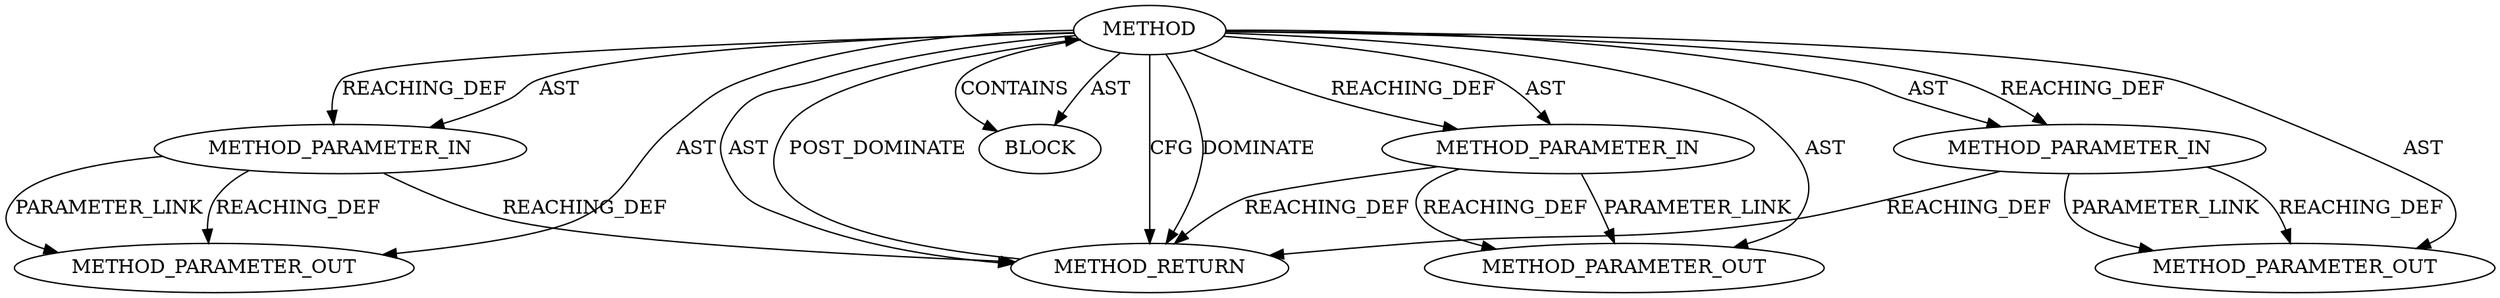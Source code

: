 digraph {
  12417 [label=METHOD AST_PARENT_TYPE="NAMESPACE_BLOCK" AST_PARENT_FULL_NAME="<global>" ORDER=0 CODE="<empty>" FULL_NAME="crypto_aead_setkey" IS_EXTERNAL=true FILENAME="<empty>" SIGNATURE="" NAME="crypto_aead_setkey"]
  12420 [label=METHOD_PARAMETER_IN ORDER=3 CODE="p3" IS_VARIADIC=false TYPE_FULL_NAME="ANY" EVALUATION_STRATEGY="BY_VALUE" INDEX=3 NAME="p3"]
  12422 [label=METHOD_RETURN ORDER=2 CODE="RET" TYPE_FULL_NAME="ANY" EVALUATION_STRATEGY="BY_VALUE"]
  12421 [label=BLOCK ORDER=1 ARGUMENT_INDEX=1 CODE="<empty>" TYPE_FULL_NAME="ANY"]
  12419 [label=METHOD_PARAMETER_IN ORDER=2 CODE="p2" IS_VARIADIC=false TYPE_FULL_NAME="ANY" EVALUATION_STRATEGY="BY_VALUE" INDEX=2 NAME="p2"]
  12418 [label=METHOD_PARAMETER_IN ORDER=1 CODE="p1" IS_VARIADIC=false TYPE_FULL_NAME="ANY" EVALUATION_STRATEGY="BY_VALUE" INDEX=1 NAME="p1"]
  13456 [label=METHOD_PARAMETER_OUT ORDER=2 CODE="p2" IS_VARIADIC=false TYPE_FULL_NAME="ANY" EVALUATION_STRATEGY="BY_VALUE" INDEX=2 NAME="p2"]
  13457 [label=METHOD_PARAMETER_OUT ORDER=3 CODE="p3" IS_VARIADIC=false TYPE_FULL_NAME="ANY" EVALUATION_STRATEGY="BY_VALUE" INDEX=3 NAME="p3"]
  13455 [label=METHOD_PARAMETER_OUT ORDER=1 CODE="p1" IS_VARIADIC=false TYPE_FULL_NAME="ANY" EVALUATION_STRATEGY="BY_VALUE" INDEX=1 NAME="p1"]
  12417 -> 12420 [label=REACHING_DEF VARIABLE=""]
  12417 -> 13457 [label=AST ]
  12417 -> 12421 [label=AST ]
  12419 -> 13456 [label=PARAMETER_LINK ]
  12418 -> 13455 [label=REACHING_DEF VARIABLE="p1"]
  12417 -> 13455 [label=AST ]
  12422 -> 12417 [label=POST_DOMINATE ]
  12417 -> 12418 [label=REACHING_DEF VARIABLE=""]
  12417 -> 12422 [label=CFG ]
  12420 -> 13457 [label=REACHING_DEF VARIABLE="p3"]
  12420 -> 12422 [label=REACHING_DEF VARIABLE="p3"]
  12417 -> 13456 [label=AST ]
  12417 -> 12418 [label=AST ]
  12418 -> 12422 [label=REACHING_DEF VARIABLE="p1"]
  12418 -> 13455 [label=PARAMETER_LINK ]
  12417 -> 12421 [label=CONTAINS ]
  12417 -> 12419 [label=REACHING_DEF VARIABLE=""]
  12417 -> 12422 [label=DOMINATE ]
  12419 -> 12422 [label=REACHING_DEF VARIABLE="p2"]
  12417 -> 12422 [label=AST ]
  12419 -> 13456 [label=REACHING_DEF VARIABLE="p2"]
  12417 -> 12419 [label=AST ]
  12420 -> 13457 [label=PARAMETER_LINK ]
  12417 -> 12420 [label=AST ]
}
